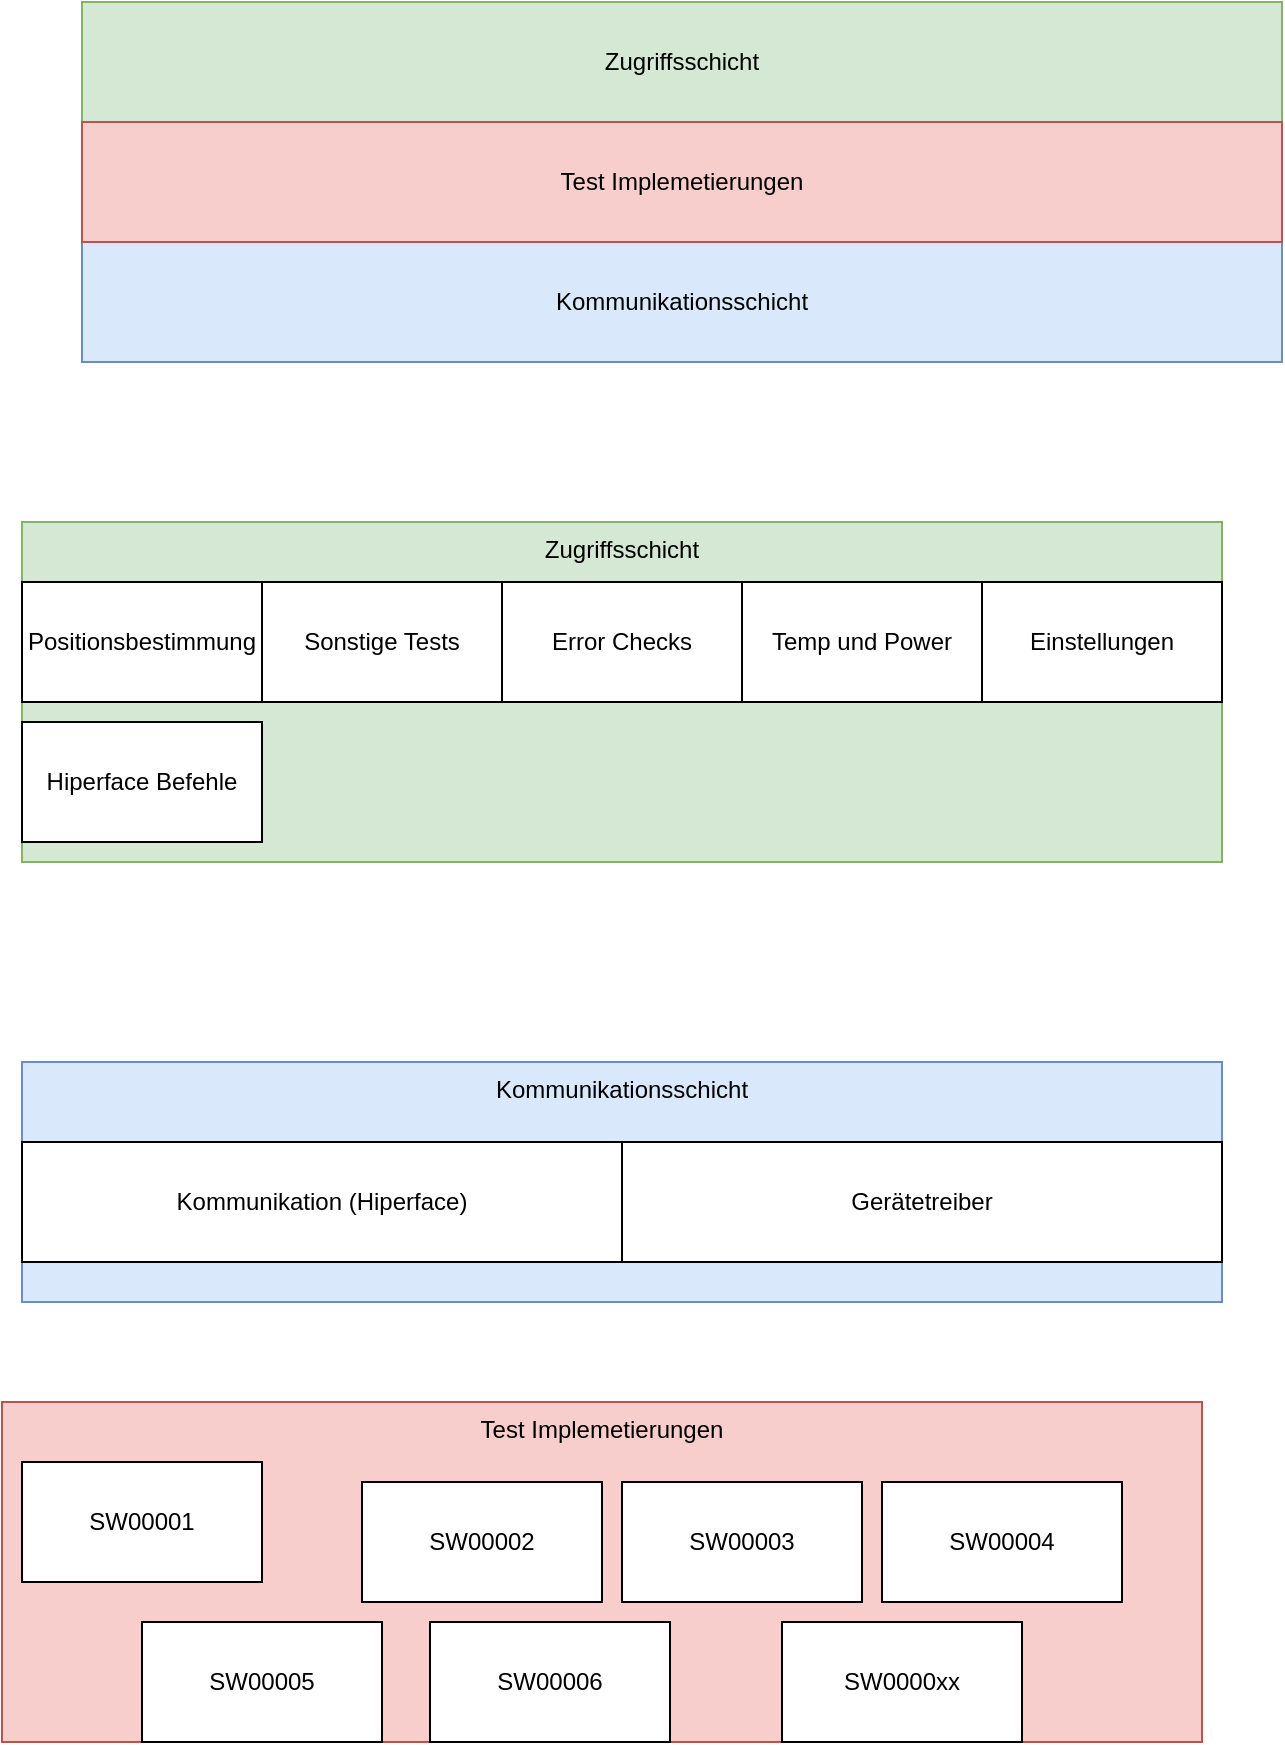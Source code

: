 <mxfile version="14.9.2" type="device"><diagram id="MDOodbOXzpW2Sts5rzGM" name="Page-1"><mxGraphModel dx="1550" dy="777" grid="1" gridSize="10" guides="1" tooltips="1" connect="1" arrows="1" fold="1" page="1" pageScale="1" pageWidth="827" pageHeight="1169" math="0" shadow="0"><root><mxCell id="0"/><mxCell id="1" parent="0"/><mxCell id="8p-_JHZ6V5cVkohw-6db-17" value="Zugriffsschicht" style="rounded=0;whiteSpace=wrap;html=1;fillColor=#d5e8d4;strokeColor=#82b366;verticalAlign=top;" vertex="1" parent="1"><mxGeometry x="150" y="320" width="600" height="170" as="geometry"/></mxCell><mxCell id="8p-_JHZ6V5cVkohw-6db-15" value="Test Implemetierungen" style="rounded=0;whiteSpace=wrap;html=1;fillColor=#f8cecc;strokeColor=#b85450;verticalAlign=top;" vertex="1" parent="1"><mxGeometry x="140" y="760" width="600" height="170" as="geometry"/></mxCell><mxCell id="8p-_JHZ6V5cVkohw-6db-14" value="Kommunikationsschicht" style="rounded=0;whiteSpace=wrap;html=1;fillColor=#dae8fc;strokeColor=#6c8ebf;verticalAlign=top;" vertex="1" parent="1"><mxGeometry x="150" y="590" width="600" height="120" as="geometry"/></mxCell><mxCell id="An8xXxHLlqzUCD9-Q8uu-3" value="Error Checks" style="rounded=0;whiteSpace=wrap;html=1;" parent="1" vertex="1"><mxGeometry x="390" y="350" width="120" height="60" as="geometry"/></mxCell><mxCell id="8p-_JHZ6V5cVkohw-6db-1" value="Gerätetreiber" style="rounded=0;whiteSpace=wrap;html=1;" vertex="1" parent="1"><mxGeometry x="450" y="630" width="300" height="60" as="geometry"/></mxCell><mxCell id="8p-_JHZ6V5cVkohw-6db-2" value="Kommunikation (Hiperface)" style="rounded=0;whiteSpace=wrap;html=1;" vertex="1" parent="1"><mxGeometry x="150" y="630" width="300" height="60" as="geometry"/></mxCell><mxCell id="8p-_JHZ6V5cVkohw-6db-4" value="Einstellungen" style="rounded=0;whiteSpace=wrap;html=1;" vertex="1" parent="1"><mxGeometry x="630" y="350" width="120" height="60" as="geometry"/></mxCell><mxCell id="8p-_JHZ6V5cVkohw-6db-5" value="Positionsbestimmung" style="rounded=0;whiteSpace=wrap;html=1;" vertex="1" parent="1"><mxGeometry x="150" y="350" width="120" height="60" as="geometry"/></mxCell><mxCell id="8p-_JHZ6V5cVkohw-6db-7" value="Temp und Power" style="rounded=0;whiteSpace=wrap;html=1;" vertex="1" parent="1"><mxGeometry x="510" y="350" width="120" height="60" as="geometry"/></mxCell><mxCell id="8p-_JHZ6V5cVkohw-6db-9" value="Sonstige Tests" style="rounded=0;whiteSpace=wrap;html=1;" vertex="1" parent="1"><mxGeometry x="270" y="350" width="120" height="60" as="geometry"/></mxCell><mxCell id="8p-_JHZ6V5cVkohw-6db-10" value="Zugriffsschicht" style="rounded=0;whiteSpace=wrap;html=1;fillColor=#d5e8d4;strokeColor=#82b366;" vertex="1" parent="1"><mxGeometry x="180" y="60" width="600" height="60" as="geometry"/></mxCell><mxCell id="8p-_JHZ6V5cVkohw-6db-12" value="Kommunikationsschicht" style="rounded=0;whiteSpace=wrap;html=1;fillColor=#dae8fc;strokeColor=#6c8ebf;" vertex="1" parent="1"><mxGeometry x="180" y="180" width="600" height="60" as="geometry"/></mxCell><mxCell id="8p-_JHZ6V5cVkohw-6db-13" value="Test Implemetierungen" style="rounded=0;whiteSpace=wrap;html=1;fillColor=#f8cecc;strokeColor=#b85450;" vertex="1" parent="1"><mxGeometry x="180" y="120" width="600" height="60" as="geometry"/></mxCell><mxCell id="8p-_JHZ6V5cVkohw-6db-16" value="Hiperface Befehle" style="rounded=0;whiteSpace=wrap;html=1;" vertex="1" parent="1"><mxGeometry x="150" y="420" width="120" height="60" as="geometry"/></mxCell><mxCell id="8p-_JHZ6V5cVkohw-6db-18" value="SW00001" style="rounded=0;whiteSpace=wrap;html=1;verticalAlign=middle;" vertex="1" parent="1"><mxGeometry x="150" y="790" width="120" height="60" as="geometry"/></mxCell><mxCell id="8p-_JHZ6V5cVkohw-6db-19" value="SW0000xx" style="rounded=0;whiteSpace=wrap;html=1;verticalAlign=middle;" vertex="1" parent="1"><mxGeometry x="530" y="870" width="120" height="60" as="geometry"/></mxCell><mxCell id="8p-_JHZ6V5cVkohw-6db-20" value="SW00006" style="rounded=0;whiteSpace=wrap;html=1;verticalAlign=middle;" vertex="1" parent="1"><mxGeometry x="354" y="870" width="120" height="60" as="geometry"/></mxCell><mxCell id="8p-_JHZ6V5cVkohw-6db-21" value="SW00005" style="rounded=0;whiteSpace=wrap;html=1;verticalAlign=middle;" vertex="1" parent="1"><mxGeometry x="210" y="870" width="120" height="60" as="geometry"/></mxCell><mxCell id="8p-_JHZ6V5cVkohw-6db-22" value="SW00002" style="rounded=0;whiteSpace=wrap;html=1;verticalAlign=middle;" vertex="1" parent="1"><mxGeometry x="320" y="800" width="120" height="60" as="geometry"/></mxCell><mxCell id="8p-_JHZ6V5cVkohw-6db-23" value="SW00003" style="rounded=0;whiteSpace=wrap;html=1;verticalAlign=middle;" vertex="1" parent="1"><mxGeometry x="450" y="800" width="120" height="60" as="geometry"/></mxCell><mxCell id="8p-_JHZ6V5cVkohw-6db-24" value="SW00004" style="rounded=0;whiteSpace=wrap;html=1;verticalAlign=middle;" vertex="1" parent="1"><mxGeometry x="580" y="800" width="120" height="60" as="geometry"/></mxCell></root></mxGraphModel></diagram></mxfile>